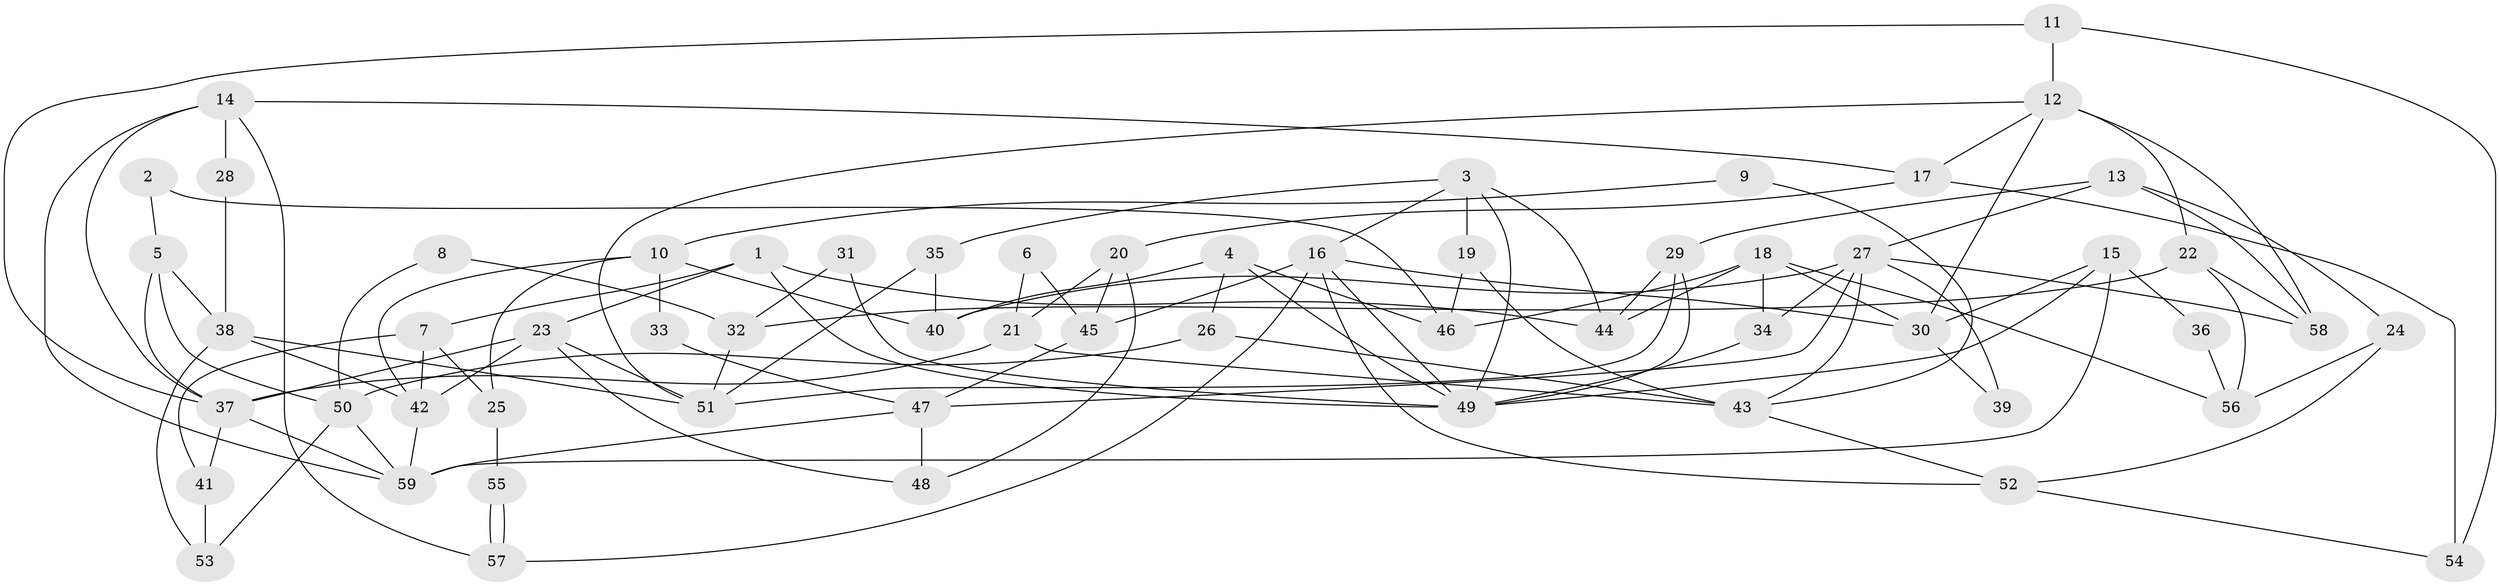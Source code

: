 // coarse degree distribution, {7: 0.08571428571428572, 4: 0.17142857142857143, 8: 0.08571428571428572, 6: 0.08571428571428572, 5: 0.2, 2: 0.11428571428571428, 9: 0.08571428571428572, 3: 0.14285714285714285, 10: 0.02857142857142857}
// Generated by graph-tools (version 1.1) at 2025/41/03/06/25 10:41:57]
// undirected, 59 vertices, 118 edges
graph export_dot {
graph [start="1"]
  node [color=gray90,style=filled];
  1;
  2;
  3;
  4;
  5;
  6;
  7;
  8;
  9;
  10;
  11;
  12;
  13;
  14;
  15;
  16;
  17;
  18;
  19;
  20;
  21;
  22;
  23;
  24;
  25;
  26;
  27;
  28;
  29;
  30;
  31;
  32;
  33;
  34;
  35;
  36;
  37;
  38;
  39;
  40;
  41;
  42;
  43;
  44;
  45;
  46;
  47;
  48;
  49;
  50;
  51;
  52;
  53;
  54;
  55;
  56;
  57;
  58;
  59;
  1 -- 49;
  1 -- 44;
  1 -- 7;
  1 -- 23;
  2 -- 46;
  2 -- 5;
  3 -- 16;
  3 -- 49;
  3 -- 19;
  3 -- 35;
  3 -- 44;
  4 -- 40;
  4 -- 49;
  4 -- 26;
  4 -- 46;
  5 -- 38;
  5 -- 37;
  5 -- 50;
  6 -- 21;
  6 -- 45;
  7 -- 42;
  7 -- 25;
  7 -- 41;
  8 -- 50;
  8 -- 32;
  9 -- 10;
  9 -- 43;
  10 -- 42;
  10 -- 40;
  10 -- 25;
  10 -- 33;
  11 -- 12;
  11 -- 37;
  11 -- 54;
  12 -- 22;
  12 -- 30;
  12 -- 17;
  12 -- 51;
  12 -- 58;
  13 -- 58;
  13 -- 27;
  13 -- 24;
  13 -- 29;
  14 -- 37;
  14 -- 59;
  14 -- 17;
  14 -- 28;
  14 -- 57;
  15 -- 59;
  15 -- 30;
  15 -- 36;
  15 -- 49;
  16 -- 49;
  16 -- 57;
  16 -- 30;
  16 -- 45;
  16 -- 52;
  17 -- 20;
  17 -- 54;
  18 -- 44;
  18 -- 34;
  18 -- 30;
  18 -- 46;
  18 -- 56;
  19 -- 46;
  19 -- 43;
  20 -- 48;
  20 -- 21;
  20 -- 45;
  21 -- 43;
  21 -- 37;
  22 -- 56;
  22 -- 58;
  22 -- 32;
  23 -- 37;
  23 -- 42;
  23 -- 48;
  23 -- 51;
  24 -- 52;
  24 -- 56;
  25 -- 55;
  26 -- 43;
  26 -- 50;
  27 -- 43;
  27 -- 47;
  27 -- 34;
  27 -- 39;
  27 -- 40;
  27 -- 58;
  28 -- 38;
  29 -- 51;
  29 -- 44;
  29 -- 49;
  30 -- 39;
  31 -- 49;
  31 -- 32;
  32 -- 51;
  33 -- 47;
  34 -- 49;
  35 -- 51;
  35 -- 40;
  36 -- 56;
  37 -- 41;
  37 -- 59;
  38 -- 51;
  38 -- 42;
  38 -- 53;
  41 -- 53;
  42 -- 59;
  43 -- 52;
  45 -- 47;
  47 -- 59;
  47 -- 48;
  50 -- 53;
  50 -- 59;
  52 -- 54;
  55 -- 57;
  55 -- 57;
}
